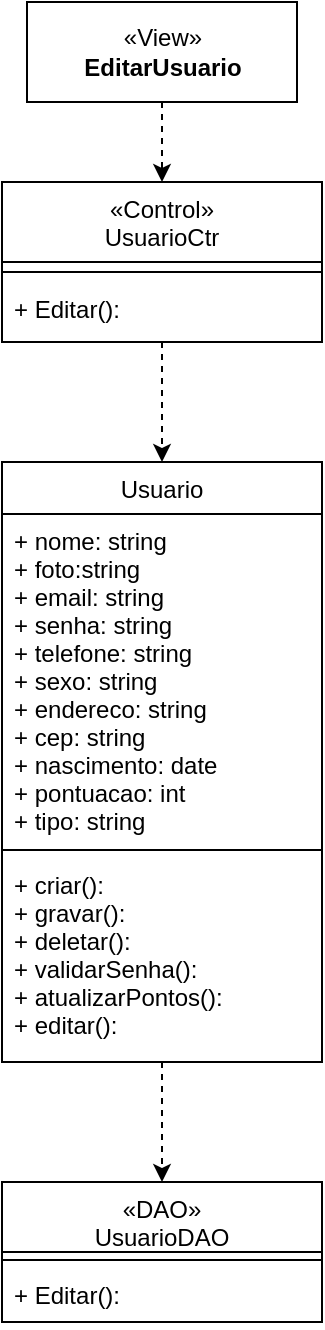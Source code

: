 <mxfile version="24.3.0" type="github">
  <diagram name="Página-1" id="9kMNWzOG0qoD_WVptcO0">
    <mxGraphModel dx="1843" dy="796" grid="1" gridSize="10" guides="1" tooltips="1" connect="1" arrows="1" fold="1" page="1" pageScale="1" pageWidth="827" pageHeight="1169" math="0" shadow="0">
      <root>
        <mxCell id="0" />
        <mxCell id="1" parent="0" />
        <mxCell id="Vvl6f1CP4TVj-qOPn6Si-1" style="edgeStyle=orthogonalEdgeStyle;rounded=0;orthogonalLoop=1;jettySize=auto;html=1;exitX=0.5;exitY=1;exitDx=0;exitDy=0;entryX=0.5;entryY=0;entryDx=0;entryDy=0;dashed=1;" edge="1" parent="1" source="Vvl6f1CP4TVj-qOPn6Si-2" target="Vvl6f1CP4TVj-qOPn6Si-6">
          <mxGeometry relative="1" as="geometry" />
        </mxCell>
        <mxCell id="Vvl6f1CP4TVj-qOPn6Si-2" value="Usuario" style="swimlane;fontStyle=0;align=center;verticalAlign=top;childLayout=stackLayout;horizontal=1;startSize=26;horizontalStack=0;resizeParent=1;resizeLast=0;collapsible=1;marginBottom=0;rounded=0;shadow=0;strokeWidth=1;" vertex="1" parent="1">
          <mxGeometry x="150" y="300" width="160" height="300" as="geometry">
            <mxRectangle x="340" y="380" width="170" height="26" as="alternateBounds" />
          </mxGeometry>
        </mxCell>
        <mxCell id="Vvl6f1CP4TVj-qOPn6Si-3" value="+ nome: string&#xa;+ foto:string&#xa;+ email: string&#xa;+ senha: string&#xa;+ telefone: string&#xa;+ sexo: string&#xa;+ endereco: string&#xa;+ cep: string&#xa;+ nascimento: date&#xa;+ pontuacao: int&#xa;+ tipo: string " style="text;align=left;verticalAlign=top;spacingLeft=4;spacingRight=4;overflow=hidden;rotatable=0;points=[[0,0.5],[1,0.5]];portConstraint=eastwest;" vertex="1" parent="Vvl6f1CP4TVj-qOPn6Si-2">
          <mxGeometry y="26" width="160" height="164" as="geometry" />
        </mxCell>
        <mxCell id="Vvl6f1CP4TVj-qOPn6Si-4" value="" style="line;html=1;strokeWidth=1;align=left;verticalAlign=middle;spacingTop=-1;spacingLeft=3;spacingRight=3;rotatable=0;labelPosition=right;points=[];portConstraint=eastwest;" vertex="1" parent="Vvl6f1CP4TVj-qOPn6Si-2">
          <mxGeometry y="190" width="160" height="8" as="geometry" />
        </mxCell>
        <mxCell id="Vvl6f1CP4TVj-qOPn6Si-5" value="+ criar(): &#xa;+ gravar():&#xa;+ deletar(): &#xa;+ validarSenha():&#xa;+ atualizarPontos():&#xa;+ editar():" style="text;align=left;verticalAlign=top;spacingLeft=4;spacingRight=4;overflow=hidden;rotatable=0;points=[[0,0.5],[1,0.5]];portConstraint=eastwest;" vertex="1" parent="Vvl6f1CP4TVj-qOPn6Si-2">
          <mxGeometry y="198" width="160" height="102" as="geometry" />
        </mxCell>
        <mxCell id="Vvl6f1CP4TVj-qOPn6Si-6" value="«DAO»&#xa;UsuarioDAO&#xa;" style="swimlane;fontStyle=0;align=center;verticalAlign=top;childLayout=stackLayout;horizontal=1;startSize=35;horizontalStack=0;resizeParent=1;resizeLast=0;collapsible=1;marginBottom=0;rounded=0;shadow=0;strokeWidth=1;" vertex="1" parent="1">
          <mxGeometry x="150" y="660" width="160" height="70" as="geometry">
            <mxRectangle x="340" y="380" width="170" height="26" as="alternateBounds" />
          </mxGeometry>
        </mxCell>
        <mxCell id="Vvl6f1CP4TVj-qOPn6Si-7" value="" style="line;html=1;strokeWidth=1;align=left;verticalAlign=middle;spacingTop=-1;spacingLeft=3;spacingRight=3;rotatable=0;labelPosition=right;points=[];portConstraint=eastwest;" vertex="1" parent="Vvl6f1CP4TVj-qOPn6Si-6">
          <mxGeometry y="35" width="160" height="8" as="geometry" />
        </mxCell>
        <mxCell id="Vvl6f1CP4TVj-qOPn6Si-8" value="+ Editar():&#xa;" style="text;align=left;verticalAlign=top;spacingLeft=4;spacingRight=4;overflow=hidden;rotatable=0;points=[[0,0.5],[1,0.5]];portConstraint=eastwest;" vertex="1" parent="Vvl6f1CP4TVj-qOPn6Si-6">
          <mxGeometry y="43" width="160" height="27" as="geometry" />
        </mxCell>
        <mxCell id="Vvl6f1CP4TVj-qOPn6Si-9" style="edgeStyle=orthogonalEdgeStyle;rounded=0;orthogonalLoop=1;jettySize=auto;html=1;entryX=0.5;entryY=0;entryDx=0;entryDy=0;dashed=1;" edge="1" parent="1" source="Vvl6f1CP4TVj-qOPn6Si-10" target="Vvl6f1CP4TVj-qOPn6Si-12">
          <mxGeometry relative="1" as="geometry">
            <mxPoint x="300" y="135" as="targetPoint" />
          </mxGeometry>
        </mxCell>
        <mxCell id="Vvl6f1CP4TVj-qOPn6Si-10" value="«View»&lt;br&gt;&lt;b&gt;EditarUsuario&lt;br&gt;&lt;/b&gt;" style="html=1;whiteSpace=wrap;" vertex="1" parent="1">
          <mxGeometry x="162.5" y="70" width="135" height="50" as="geometry" />
        </mxCell>
        <mxCell id="Vvl6f1CP4TVj-qOPn6Si-11" style="edgeStyle=orthogonalEdgeStyle;rounded=0;orthogonalLoop=1;jettySize=auto;html=1;exitX=0.5;exitY=1;exitDx=0;exitDy=0;entryX=0.5;entryY=0;entryDx=0;entryDy=0;dashed=1;" edge="1" parent="1" source="Vvl6f1CP4TVj-qOPn6Si-12" target="Vvl6f1CP4TVj-qOPn6Si-2">
          <mxGeometry relative="1" as="geometry">
            <mxPoint x="272.5" y="160" as="sourcePoint" />
            <mxPoint x="230" y="330" as="targetPoint" />
          </mxGeometry>
        </mxCell>
        <mxCell id="Vvl6f1CP4TVj-qOPn6Si-12" value="«Control»&#xa;UsuarioCtr" style="swimlane;fontStyle=0;align=center;verticalAlign=top;childLayout=stackLayout;horizontal=1;startSize=40;horizontalStack=0;resizeParent=1;resizeLast=0;collapsible=1;marginBottom=0;rounded=0;shadow=0;strokeWidth=1;" vertex="1" parent="1">
          <mxGeometry x="150" y="160" width="160" height="80" as="geometry">
            <mxRectangle x="340" y="380" width="170" height="26" as="alternateBounds" />
          </mxGeometry>
        </mxCell>
        <mxCell id="Vvl6f1CP4TVj-qOPn6Si-13" value="" style="line;html=1;strokeWidth=1;align=left;verticalAlign=middle;spacingTop=-1;spacingLeft=3;spacingRight=3;rotatable=0;labelPosition=right;points=[];portConstraint=eastwest;" vertex="1" parent="Vvl6f1CP4TVj-qOPn6Si-12">
          <mxGeometry y="40" width="160" height="10" as="geometry" />
        </mxCell>
        <mxCell id="Vvl6f1CP4TVj-qOPn6Si-14" value="+ Editar():&#xa;" style="text;align=left;verticalAlign=top;spacingLeft=4;spacingRight=4;overflow=hidden;rotatable=0;points=[[0,0.5],[1,0.5]];portConstraint=eastwest;" vertex="1" parent="Vvl6f1CP4TVj-qOPn6Si-12">
          <mxGeometry y="50" width="160" height="30" as="geometry" />
        </mxCell>
      </root>
    </mxGraphModel>
  </diagram>
</mxfile>
